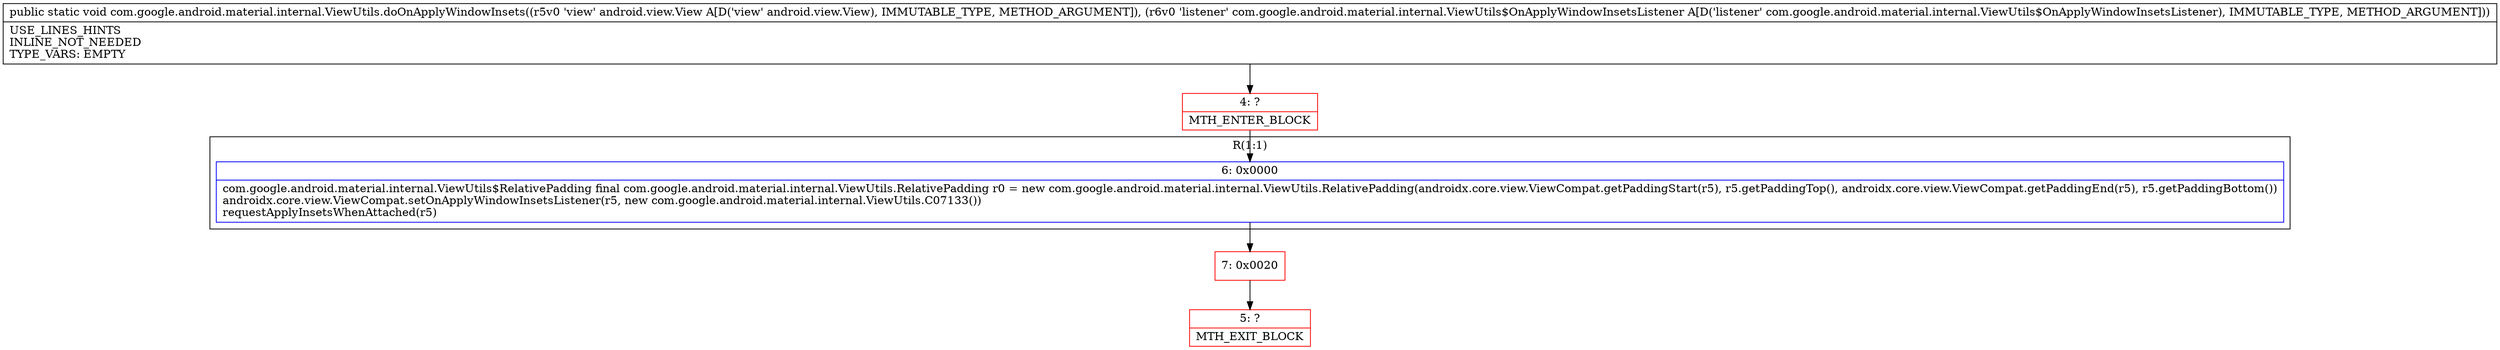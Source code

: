 digraph "CFG forcom.google.android.material.internal.ViewUtils.doOnApplyWindowInsets(Landroid\/view\/View;Lcom\/google\/android\/material\/internal\/ViewUtils$OnApplyWindowInsetsListener;)V" {
subgraph cluster_Region_274517306 {
label = "R(1:1)";
node [shape=record,color=blue];
Node_6 [shape=record,label="{6\:\ 0x0000|com.google.android.material.internal.ViewUtils$RelativePadding final com.google.android.material.internal.ViewUtils.RelativePadding r0 = new com.google.android.material.internal.ViewUtils.RelativePadding(androidx.core.view.ViewCompat.getPaddingStart(r5), r5.getPaddingTop(), androidx.core.view.ViewCompat.getPaddingEnd(r5), r5.getPaddingBottom())\landroidx.core.view.ViewCompat.setOnApplyWindowInsetsListener(r5, new com.google.android.material.internal.ViewUtils.C07133())\lrequestApplyInsetsWhenAttached(r5)\l}"];
}
Node_4 [shape=record,color=red,label="{4\:\ ?|MTH_ENTER_BLOCK\l}"];
Node_7 [shape=record,color=red,label="{7\:\ 0x0020}"];
Node_5 [shape=record,color=red,label="{5\:\ ?|MTH_EXIT_BLOCK\l}"];
MethodNode[shape=record,label="{public static void com.google.android.material.internal.ViewUtils.doOnApplyWindowInsets((r5v0 'view' android.view.View A[D('view' android.view.View), IMMUTABLE_TYPE, METHOD_ARGUMENT]), (r6v0 'listener' com.google.android.material.internal.ViewUtils$OnApplyWindowInsetsListener A[D('listener' com.google.android.material.internal.ViewUtils$OnApplyWindowInsetsListener), IMMUTABLE_TYPE, METHOD_ARGUMENT]))  | USE_LINES_HINTS\lINLINE_NOT_NEEDED\lTYPE_VARS: EMPTY\l}"];
MethodNode -> Node_4;Node_6 -> Node_7;
Node_4 -> Node_6;
Node_7 -> Node_5;
}

